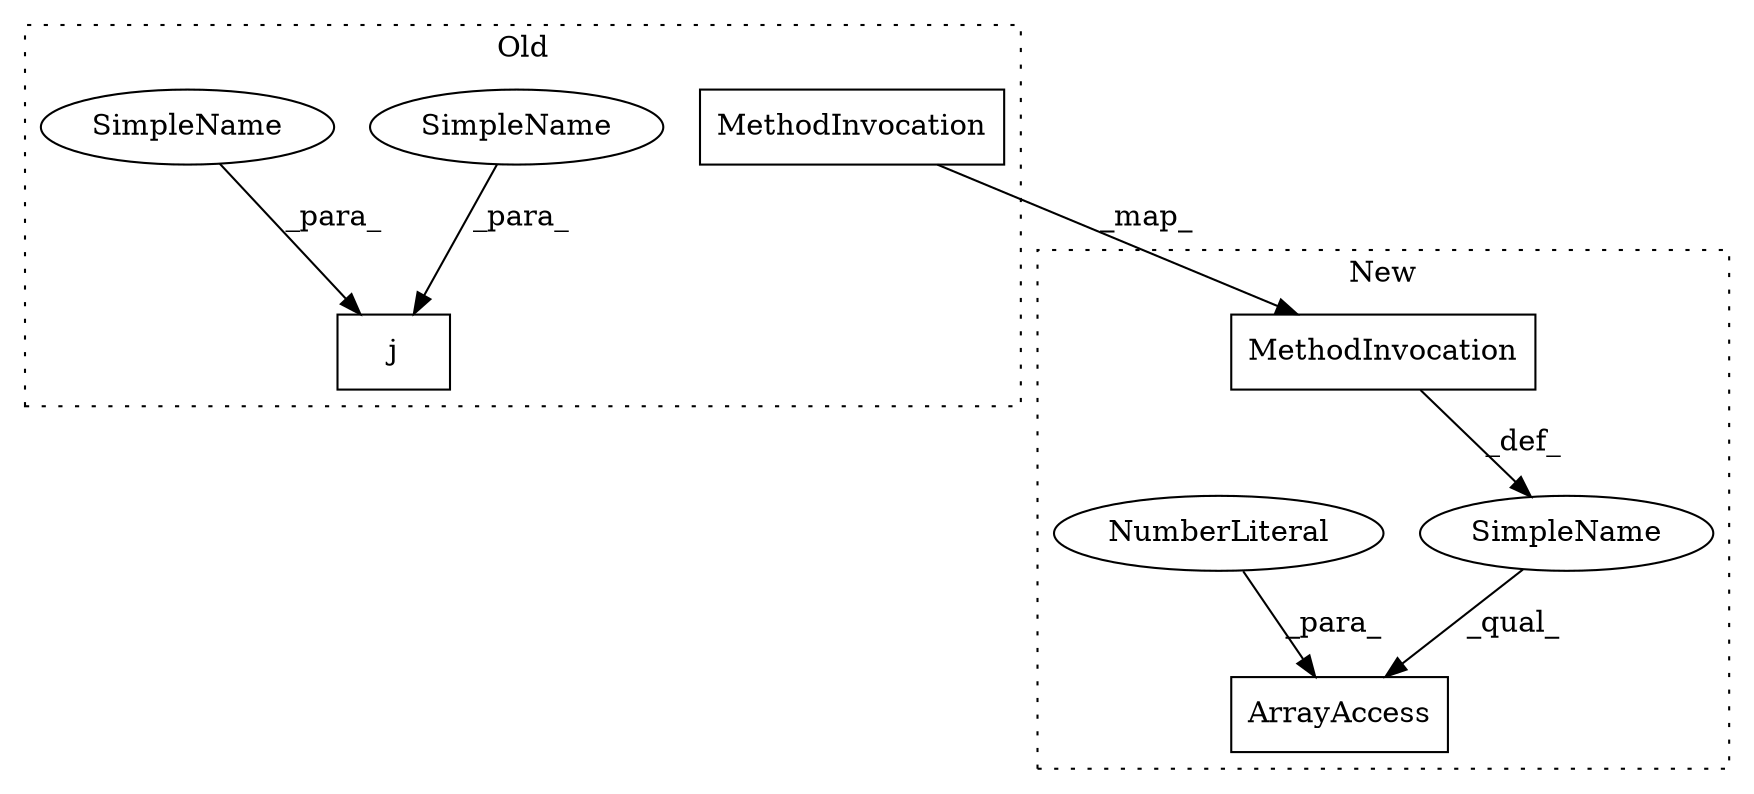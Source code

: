 digraph G {
subgraph cluster0 {
3 [label="MethodInvocation" a="32" s="2078,2096" l="13,1" shape="box"];
6 [label="SimpleName" a="42" s="2038" l="5" shape="ellipse"];
7 [label="SimpleName" a="42" s="2056" l="15" shape="ellipse"];
8 [label="j" a="106" s="2038" l="33" shape="box"];
label = "Old";
style="dotted";
}
subgraph cluster1 {
1 [label="ArrayAccess" a="2" s="1958,1984" l="25,1" shape="box"];
2 [label="MethodInvocation" a="32" s="1963,1981" l="13,1" shape="box"];
4 [label="NumberLiteral" a="34" s="1983" l="1" shape="ellipse"];
5 [label="SimpleName" a="42" s="" l="" shape="ellipse"];
label = "New";
style="dotted";
}
2 -> 5 [label="_def_"];
3 -> 2 [label="_map_"];
4 -> 1 [label="_para_"];
5 -> 1 [label="_qual_"];
6 -> 8 [label="_para_"];
7 -> 8 [label="_para_"];
}